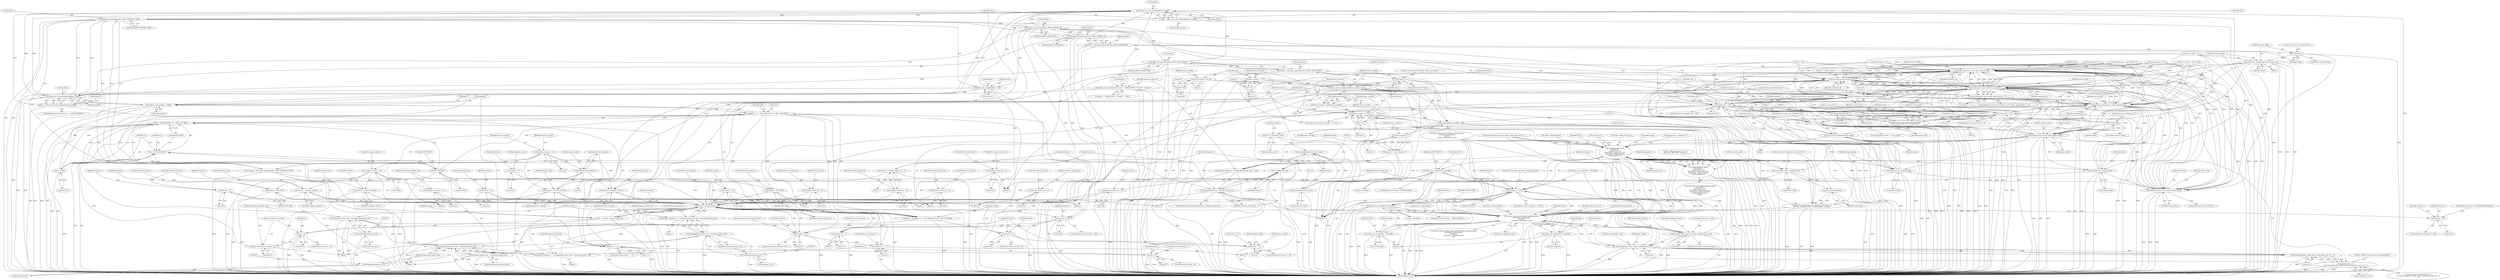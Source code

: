 digraph "0_busybox_6d3b4bb24da9a07c263f3c1acf8df85382ff562c@API" {
"1000916" [label="(Call,udhcp_recv_raw_packet(&packet, sockfd))"];
"1000983" [label="(Call,udhcp_get_option(&packet, DHCP_MESSAGE_TYPE))"];
"1000909" [label="(Call,udhcp_recv_kernel_packet(&packet, sockfd))"];
"1001177" [label="(Call,udhcp_run_script(&packet, state == REQUESTING ? \"bound\" : \"renew\"))"];
"1001060" [label="(Call,udhcp_get_option(&packet, DHCP_LEASE_TIME))"];
"1001254" [label="(Call,udhcp_get_option(&packet, DHCP_SERVER_ID))"];
"1001011" [label="(Call,udhcp_get_option(&packet, DHCP_SERVER_ID))"];
"1000916" [label="(Call,udhcp_recv_raw_packet(&packet, sockfd))"];
"1001277" [label="(Call,udhcp_run_script(&packet, \"nak\"))"];
"1000594" [label="(Call,udhcp_sp_fd_set(pfds, sockfd))"];
"1000620" [label="(Call,poll(pfds, 2, tv < INT_MAX/1000 ? tv * 1000 : INT_MAX))"];
"1000629" [label="(Call,tv * 1000)"];
"1000624" [label="(Call,tv < INT_MAX/1000)"];
"1000610" [label="(Call,log1(\"waiting %u seconds\", tv))"];
"1000606" [label="(Call,tv > 0)"];
"1000597" [label="(Call,tv = timeout - already_waited_sec)"];
"1000599" [label="(Call,timeout - already_waited_sec)"];
"1000579" [label="(Call,timeout = 0)"];
"1000843" [label="(Call,timeout = INT_MAX)"];
"1000626" [label="(Call,INT_MAX/1000)"];
"1000743" [label="(Call,timeout = tryagain_timeout)"];
"1000232" [label="(Call,tryagain_timeout = 20)"];
"1001145" [label="(Call,timeout = tryagain_timeout)"];
"1000822" [label="(Call,timeout >>= 1)"];
"1000814" [label="(Call,timeout > 0)"];
"1000789" [label="(Call,timeout >= 60)"];
"1001034" [label="(Call,timeout = 0)"];
"1001205" [label="(Call,timeout = already_waited_sec = 0)"];
"1001207" [label="(Call,already_waited_sec = 0)"];
"1001303" [label="(Call,timeout = 0)"];
"1000706" [label="(Call,timeout = discover_timeout)"];
"1000236" [label="(Call,discover_timeout = 3)"];
"1000926" [label="(Call,sleep(discover_timeout))"];
"1000760" [label="(Call,timeout = discover_timeout)"];
"1000876" [label="(Call,timeout = 0)"];
"1000884" [label="(Call,timeout = INT_MAX)"];
"1000801" [label="(Call,timeout >>= 1)"];
"1001200" [label="(Call,(unsigned)timeout)"];
"1001193" [label="(Call,timeout = lease_seconds / 2)"];
"1001195" [label="(Call,lease_seconds / 2)"];
"1001166" [label="(Call,(unsigned)lease_seconds)"];
"1001085" [label="(Call,lease_seconds < 2 * 61)"];
"1001080" [label="(Call,lease_seconds = ntohl(lease_seconds))"];
"1001082" [label="(Call,ntohl(lease_seconds))"];
"1001077" [label="(Call,move_from_unaligned32(lease_seconds, temp))"];
"1001090" [label="(Call,lease_seconds = 2 * 61)"];
"1001092" [label="(Call,2 * 61)"];
"1001070" [label="(Call,lease_seconds = 60 * 60)"];
"1001072" [label="(Call,60 * 60)"];
"1001065" [label="(Call,!temp)"];
"1001058" [label="(Call,temp = udhcp_get_option(&packet, DHCP_LEASE_TIME))"];
"1001087" [label="(Call,2 * 61)"];
"1000856" [label="(Call,already_waited_sec = 0)"];
"1000643" [label="(Call,already_waited_sec += (unsigned)monotonic_sec() - timestamp_before_wait)"];
"1000645" [label="(Call,(unsigned)monotonic_sec() - timestamp_before_wait)"];
"1000646" [label="(Call,(unsigned)monotonic_sec())"];
"1000613" [label="(Call,timestamp_before_wait = (unsigned)monotonic_sec())"];
"1000615" [label="(Call,(unsigned)monotonic_sec())"];
"1000582" [label="(Call,already_waited_sec = 0)"];
"1001151" [label="(Call,already_waited_sec = 0)"];
"1001199" [label="(Call,(unsigned)timeout < already_waited_sec)"];
"1001186" [label="(Call,already_waited_sec = (unsigned)monotonic_sec() - start)"];
"1001188" [label="(Call,(unsigned)monotonic_sec() - start)"];
"1001189" [label="(Call,(unsigned)monotonic_sec())"];
"1001174" [label="(Call,start = monotonic_sec())"];
"1001309" [label="(Call,already_waited_sec = 0)"];
"1000930" [label="(Call,already_waited_sec += (unsigned)monotonic_sec() - timestamp_before_wait)"];
"1000932" [label="(Call,(unsigned)monotonic_sec() - timestamp_before_wait)"];
"1000933" [label="(Call,(unsigned)monotonic_sec())"];
"1000591" [label="(Call,timestamp_before_wait = timestamp_before_wait)"];
"1000681" [label="(Call,already_waited_sec = 0)"];
"1001040" [label="(Call,already_waited_sec = 0)"];
"1000618" [label="(Call,retval = poll(pfds, 2, tv < INT_MAX/1000 ? tv * 1000 : INT_MAX))"];
"1000634" [label="(Call,retval < 0)"];
"1000654" [label="(Call,retval == 0)"];
"1000907" [label="(Call,len = udhcp_recv_kernel_packet(&packet, sockfd))"];
"1000921" [label="(Call,len == -1)"];
"1000938" [label="(Call,len < 0)"];
"1000914" [label="(Call,len = udhcp_recv_raw_packet(&packet, sockfd))"];
"1000981" [label="(Call,message = udhcp_get_option(&packet, DHCP_MESSAGE_TYPE))"];
"1000988" [label="(Call,message == NULL)"];
"1000659" [label="(Call,udhcp_read_interface(client_config.interface,\n\t\t\t\t\t&client_config.ifindex,\n\t\t\t\t\tNULL,\n\t\t\t\t\tclient_config.client_mac))"];
"1000675" [label="(Call,memcpy(clientid_mac_ptr, client_config.client_mac, 6))"];
"1000968" [label="(Call,memcmp(packet.chaddr, client_config.client_mac, 6))"];
"1000967" [label="(Call,memcmp(packet.chaddr, client_config.client_mac, 6) != 0)"];
"1000961" [label="(Call,packet.hlen != 6\n\t\t || memcmp(packet.chaddr, client_config.client_mac, 6) != 0)"];
"1001102" [label="(Call,arpping(packet.yiaddr,\n\t\t\t\t\t\t\tNULL,\n\t\t\t\t\t\t\t(uint32_t) 0,\n\t\t\t\t\t\t\tclient_config.client_mac,\n\t\t\t\t\t\t\tclient_config.interface,\n\t\t\t\t\t\t\tarpping_ms))"];
"1001026" [label="(Call,requested_ip = packet.yiaddr)"];
"1000703" [label="(Call,send_discover(xid, requested_ip))"];
"1000756" [label="(Call,send_select(xid, server_addr, requested_ip))"];
"1000795" [label="(Call,send_renew(xid, server_addr, requested_ip))"];
"1000794" [label="(Call,send_renew(xid, server_addr, requested_ip) >= 0)"];
"1000818" [label="(Call,send_renew(xid, 0 /*INADDR_ANY*/, requested_ip))"];
"1000881" [label="(Call,perform_release(server_addr, requested_ip))"];
"1001120" [label="(Call,send_decline(/*xid,*/ server_addr, packet.yiaddr))"];
"1001155" [label="(Call,temp_addr.s_addr = packet.yiaddr)"];
"1001164" [label="(Call,inet_ntoa(temp_addr))"];
"1001162" [label="(Call,bb_error_msg(\"lease of %s obtained, lease time %u\",\n\t\t\t\t\tinet_ntoa(temp_addr), (unsigned)lease_seconds))"];
"1001169" [label="(Call,requested_ip = packet.yiaddr)"];
"1001318" [label="(Call,perform_release(server_addr, requested_ip))"];
"1001246" [label="(Call,server_addr != 0)"];
"1001270" [label="(Call,svid != server_addr)"];
"1001266" [label="(Call,move_from_unaligned32(svid, temp))"];
"1000943" [label="(Call,packet.xid != xid)"];
"1000951" [label="(Call,(unsigned)packet.xid)"];
"1000949" [label="(Call,log1(\"xid %x (our is %x), ignoring packet\",\n\t\t\t\t(unsigned)packet.xid, (unsigned)xid))"];
"1000956" [label="(Call,(unsigned)xid)"];
"1001101" [label="(Call,!arpping(packet.yiaddr,\n\t\t\t\t\t\t\tNULL,\n\t\t\t\t\t\t\t(uint32_t) 0,\n\t\t\t\t\t\t\tclient_config.client_mac,\n\t\t\t\t\t\t\tclient_config.interface,\n\t\t\t\t\t\t\tarpping_ms))"];
"1001129" [label="(Call,udhcp_run_script(NULL, \"deconfig\"))"];
"1000713" [label="(Call,udhcp_run_script(NULL, \"leasefail\"))"];
"1000828" [label="(Call,udhcp_run_script(NULL, \"deconfig\"))"];
"1001285" [label="(Call,udhcp_run_script(NULL, \"deconfig\"))"];
"1001009" [label="(Call,temp = udhcp_get_option(&packet, DHCP_SERVER_ID))"];
"1001016" [label="(Call,!temp)"];
"1001023" [label="(Call,move_from_unaligned32(server_addr, temp))"];
"1001252" [label="(Call,temp = udhcp_get_option(&packet, DHCP_SERVER_ID))"];
"1001259" [label="(Call,!temp)"];
"1000623" [label="(Call,tv < INT_MAX/1000 ? tv * 1000 : INT_MAX)"];
"1000866" [label="(Call,timeout > 60)"];
"1000919" [label="(Identifier,sockfd)"];
"1000990" [label="(Identifier,NULL)"];
"1001006" [label="(Call,server_addr = 0)"];
"1000646" [label="(Call,(unsigned)monotonic_sec())"];
"1000610" [label="(Call,log1(\"waiting %u seconds\", tv))"];
"1001197" [label="(Literal,2)"];
"1001130" [label="(Identifier,NULL)"];
"1001120" [label="(Call,send_decline(/*xid,*/ server_addr, packet.yiaddr))"];
"1001040" [label="(Call,already_waited_sec = 0)"];
"1000858" [label="(Literal,0)"];
"1001208" [label="(Identifier,already_waited_sec)"];
"1000460" [label="(Call,udhcp_read_interface(client_config.interface,\n\t\t\t&client_config.ifindex,\n\t\t\tNULL,\n\t\t\tclient_config.client_mac))"];
"1001314" [label="(ControlStructure,if (opt & OPT_R))"];
"1000608" [label="(Literal,0)"];
"1001175" [label="(Identifier,start)"];
"1001078" [label="(Identifier,lease_seconds)"];
"1000867" [label="(Identifier,timeout)"];
"1000982" [label="(Identifier,message)"];
"1000233" [label="(Identifier,tryagain_timeout)"];
"1001063" [label="(Identifier,DHCP_LEASE_TIME)"];
"1000818" [label="(Call,send_renew(xid, 0 /*INADDR_ANY*/, requested_ip))"];
"1001012" [label="(Call,&packet)"];
"1000234" [label="(Literal,20)"];
"1000793" [label="(ControlStructure,if (send_renew(xid, server_addr, requested_ip) >= 0))"];
"1000887" [label="(ControlStructure,continue;)"];
"1001133" [label="(Identifier,LISTEN_RAW)"];
"1001024" [label="(Identifier,server_addr)"];
"1001268" [label="(Identifier,temp)"];
"1001259" [label="(Call,!temp)"];
"1001131" [label="(Literal,\"deconfig\")"];
"1001331" [label="(MethodReturn,int)"];
"1000923" [label="(Call,-1)"];
"1000649" [label="(Identifier,timestamp_before_wait)"];
"1000595" [label="(Identifier,pfds)"];
"1001081" [label="(Identifier,lease_seconds)"];
"1001179" [label="(Identifier,packet)"];
"1001151" [label="(Call,already_waited_sec = 0)"];
"1001248" [label="(Literal,0)"];
"1000596" [label="(Identifier,sockfd)"];
"1000816" [label="(Literal,0)"];
"1001186" [label="(Call,already_waited_sec = (unsigned)monotonic_sec() - start)"];
"1000707" [label="(Identifier,timeout)"];
"1000917" [label="(Call,&packet)"];
"1000872" [label="(ControlStructure,goto case_RENEW_REQUESTED;)"];
"1000925" [label="(Block,)"];
"1000644" [label="(Identifier,already_waited_sec)"];
"1000910" [label="(Call,&packet)"];
"1000703" [label="(Call,send_discover(xid, requested_ip))"];
"1000941" [label="(ControlStructure,continue;)"];
"1000789" [label="(Call,timeout >= 60)"];
"1000658" [label="(ControlStructure,if (udhcp_read_interface(client_config.interface,\n\t\t\t\t\t&client_config.ifindex,\n\t\t\t\t\tNULL,\n\t\t\t\t\tclient_config.client_mac)\n\t\t\t))"];
"1001028" [label="(Call,packet.yiaddr)"];
"1000901" [label="(Block,)"];
"1000870" [label="(Identifier,timeout)"];
"1001191" [label="(Call,monotonic_sec())"];
"1000586" [label="(Block,)"];
"1000938" [label="(Call,len < 0)"];
"1000710" [label="(Identifier,packet_num)"];
"1000629" [label="(Call,tv * 1000)"];
"1000600" [label="(Identifier,timeout)"];
"1001262" [label="(JumpTarget,non_matching_svid:)"];
"1001009" [label="(Call,temp = udhcp_get_option(&packet, DHCP_SERVER_ID))"];
"1001278" [label="(Call,&packet)"];
"1000656" [label="(Literal,0)"];
"1001026" [label="(Call,requested_ip = packet.yiaddr)"];
"1001122" [label="(Call,packet.yiaddr)"];
"1000655" [label="(Identifier,retval)"];
"1001247" [label="(Identifier,server_addr)"];
"1001285" [label="(Call,udhcp_run_script(NULL, \"deconfig\"))"];
"1000932" [label="(Call,(unsigned)monotonic_sec() - timestamp_before_wait)"];
"1000815" [label="(Identifier,timeout)"];
"1001086" [label="(Identifier,lease_seconds)"];
"1000686" [label="(Block,)"];
"1001042" [label="(Literal,0)"];
"1001198" [label="(ControlStructure,if ((unsigned)timeout < already_waited_sec))"];
"1000680" [label="(Literal,6)"];
"1000756" [label="(Call,send_select(xid, server_addr, requested_ip))"];
"1001084" [label="(ControlStructure,if (lease_seconds < 2 * 61))"];
"1000913" [label="(ControlStructure,else)"];
"1000960" [label="(ControlStructure,if (packet.hlen != 6\n\t\t || memcmp(packet.chaddr, client_config.client_mac, 6) != 0\n\t\t))"];
"1001059" [label="(Identifier,temp)"];
"1000969" [label="(Call,packet.chaddr)"];
"1000798" [label="(Identifier,requested_ip)"];
"1001034" [label="(Call,timeout = 0)"];
"1001312" [label="(ControlStructure,continue;)"];
"1001032" [label="(Identifier,state)"];
"1001269" [label="(ControlStructure,if (svid != server_addr))"];
"1000824" [label="(Literal,1)"];
"1000743" [label="(Call,timeout = tryagain_timeout)"];
"1000935" [label="(Call,monotonic_sec())"];
"1000237" [label="(Identifier,discover_timeout)"];
"1001088" [label="(Literal,2)"];
"1000951" [label="(Call,(unsigned)packet.xid)"];
"1000986" [label="(Identifier,DHCP_MESSAGE_TYPE)"];
"1000676" [label="(Identifier,clientid_mac_ptr)"];
"1000790" [label="(Identifier,timeout)"];
"1000979" [label="(Literal,\"chaddr does not match, ignoring packet\")"];
"1000625" [label="(Identifier,tv)"];
"1001273" [label="(ControlStructure,goto non_matching_svid;)"];
"1000640" [label="(Identifier,errno)"];
"1000668" [label="(Call,client_config.client_mac)"];
"1000606" [label="(Call,tv > 0)"];
"1001149" [label="(Identifier,packet_num)"];
"1000583" [label="(Identifier,already_waited_sec)"];
"1000594" [label="(Call,udhcp_sp_fd_set(pfds, sockfd))"];
"1000714" [label="(Identifier,NULL)"];
"1001196" [label="(Identifier,lease_seconds)"];
"1000877" [label="(Identifier,timeout)"];
"1001094" [label="(Literal,61)"];
"1000695" [label="(Block,)"];
"1001025" [label="(Identifier,temp)"];
"1001203" [label="(Identifier,already_waited_sec)"];
"1001069" [label="(Literal,\"no lease time with ACK, using 1 hour lease\")"];
"1001074" [label="(Literal,60)"];
"1001129" [label="(Call,udhcp_run_script(NULL, \"deconfig\"))"];
"1001177" [label="(Call,udhcp_run_script(&packet, state == REQUESTING ? \"bound\" : \"renew\"))"];
"1000635" [label="(Identifier,retval)"];
"1000592" [label="(Identifier,timestamp_before_wait)"];
"1000814" [label="(Call,timeout > 0)"];
"1001310" [label="(Identifier,already_waited_sec)"];
"1000976" [label="(Literal,0)"];
"1000571" [label="(Call,udhcp_run_script(NULL, \"deconfig\"))"];
"1000801" [label="(Call,timeout >>= 1)"];
"1000800" [label="(Block,)"];
"1001102" [label="(Call,arpping(packet.yiaddr,\n\t\t\t\t\t\t\tNULL,\n\t\t\t\t\t\t\t(uint32_t) 0,\n\t\t\t\t\t\t\tclient_config.client_mac,\n\t\t\t\t\t\t\tclient_config.interface,\n\t\t\t\t\t\t\tarpping_ms))"];
"1001204" [label="(Block,)"];
"1000685" [label="(Identifier,state)"];
"1001245" [label="(ControlStructure,if (server_addr != 0))"];
"1000983" [label="(Call,udhcp_get_option(&packet, DHCP_MESSAGE_TYPE))"];
"1000758" [label="(Identifier,server_addr)"];
"1000597" [label="(Call,tv = timeout - already_waited_sec)"];
"1000603" [label="(Identifier,retval)"];
"1000252" [label="(Call,xid = xid)"];
"1000653" [label="(ControlStructure,if (retval == 0))"];
"1000967" [label="(Call,memcmp(packet.chaddr, client_config.client_mac, 6) != 0)"];
"1001318" [label="(Call,perform_release(server_addr, requested_ip))"];
"1001060" [label="(Call,udhcp_get_option(&packet, DHCP_LEASE_TIME))"];
"1000626" [label="(Call,INT_MAX/1000)"];
"1000672" [label="(ControlStructure,goto ret0;)"];
"1001011" [label="(Call,udhcp_get_option(&packet, DHCP_SERVER_ID))"];
"1000631" [label="(Literal,1000)"];
"1000848" [label="(Call,udhcp_sp_read())"];
"1001087" [label="(Call,2 * 61)"];
"1001079" [label="(Identifier,temp)"];
"1001174" [label="(Call,start = monotonic_sec())"];
"1000682" [label="(Identifier,already_waited_sec)"];
"1001305" [label="(Literal,0)"];
"1000802" [label="(Identifier,timeout)"];
"1000914" [label="(Call,len = udhcp_recv_raw_packet(&packet, sockfd))"];
"1000849" [label="(Block,)"];
"1000845" [label="(Identifier,INT_MAX)"];
"1001147" [label="(Identifier,tryagain_timeout)"];
"1000804" [label="(ControlStructure,continue;)"];
"1000602" [label="(Call,retval = 0)"];
"1001193" [label="(Call,timeout = lease_seconds / 2)"];
"1001163" [label="(Literal,\"lease of %s obtained, lease time %u\")"];
"1001209" [label="(Literal,0)"];
"1001152" [label="(Identifier,already_waited_sec)"];
"1001117" [label="(Block,)"];
"1001194" [label="(Identifier,timeout)"];
"1000949" [label="(Call,log1(\"xid %x (our is %x), ignoring packet\",\n\t\t\t\t(unsigned)packet.xid, (unsigned)xid))"];
"1000915" [label="(Identifier,len)"];
"1001058" [label="(Call,temp = udhcp_get_option(&packet, DHCP_LEASE_TIME))"];
"1000939" [label="(Identifier,len)"];
"1000744" [label="(Identifier,timeout)"];
"1001270" [label="(Call,svid != server_addr)"];
"1001178" [label="(Call,&packet)"];
"1001249" [label="(Block,)"];
"1000931" [label="(Identifier,already_waited_sec)"];
"1001015" [label="(ControlStructure,if (!temp))"];
"1001199" [label="(Call,(unsigned)timeout < already_waited_sec)"];
"1001205" [label="(Call,timeout = already_waited_sec = 0)"];
"1001041" [label="(Identifier,already_waited_sec)"];
"1000993" [label="(Literal,\"no message type option, ignoring packet\")"];
"1000757" [label="(Identifier,xid)"];
"1000745" [label="(Identifier,tryagain_timeout)"];
"1000705" [label="(Identifier,requested_ip)"];
"1001027" [label="(Identifier,requested_ip)"];
"1000663" [label="(Call,&client_config.ifindex)"];
"1000886" [label="(Identifier,INT_MAX)"];
"1001053" [label="(Block,)"];
"1000972" [label="(Call,client_config.client_mac)"];
"1000881" [label="(Call,perform_release(server_addr, requested_ip))"];
"1000903" [label="(ControlStructure,if (listen_mode == LISTEN_KERNEL))"];
"1000627" [label="(Identifier,INT_MAX)"];
"1000660" [label="(Call,client_config.interface)"];
"1001169" [label="(Call,requested_ip = packet.yiaddr)"];
"1001093" [label="(Literal,2)"];
"1001023" [label="(Call,move_from_unaligned32(server_addr, temp))"];
"1001266" [label="(Call,move_from_unaligned32(svid, temp))"];
"1001286" [label="(Identifier,NULL)"];
"1000764" [label="(Identifier,packet_num)"];
"1000322" [label="(Call,requested_ip = inet_addr(str_r))"];
"1001043" [label="(ControlStructure,continue;)"];
"1000921" [label="(Call,len == -1)"];
"1001082" [label="(Call,ntohl(lease_seconds))"];
"1000645" [label="(Call,(unsigned)monotonic_sec() - timestamp_before_wait)"];
"1000654" [label="(Call,retval == 0)"];
"1000599" [label="(Call,timeout - already_waited_sec)"];
"1001322" [label="(Identifier,retval)"];
"1001188" [label="(Call,(unsigned)monotonic_sec() - start)"];
"1000615" [label="(Call,(unsigned)monotonic_sec())"];
"1001065" [label="(Call,!temp)"];
"1000796" [label="(Identifier,xid)"];
"1001192" [label="(Identifier,start)"];
"1000943" [label="(Call,packet.xid != xid)"];
"1001206" [label="(Identifier,timeout)"];
"1000866" [label="(Call,timeout > 60)"];
"1001202" [label="(Identifier,timeout)"];
"1000827" [label="(Literal,\"lease lost, entering init state\")"];
"1001319" [label="(Identifier,server_addr)"];
"1001267" [label="(Identifier,svid)"];
"1000661" [label="(Identifier,client_config)"];
"1001252" [label="(Call,temp = udhcp_get_option(&packet, DHCP_SERVER_ID))"];
"1000817" [label="(Block,)"];
"1001073" [label="(Literal,60)"];
"1001064" [label="(ControlStructure,if (!temp))"];
"1000747" [label="(Identifier,packet_num)"];
"1000591" [label="(Call,timestamp_before_wait = timestamp_before_wait)"];
"1001101" [label="(Call,!arpping(packet.yiaddr,\n\t\t\t\t\t\t\tNULL,\n\t\t\t\t\t\t\t(uint32_t) 0,\n\t\t\t\t\t\t\tclient_config.client_mac,\n\t\t\t\t\t\t\tclient_config.interface,\n\t\t\t\t\t\t\tarpping_ms))"];
"1000843" [label="(Call,timeout = INT_MAX)"];
"1000950" [label="(Literal,\"xid %x (our is %x), ignoring packet\")"];
"1001320" [label="(Identifier,requested_ip)"];
"1000241" [label="(Identifier,discover_retries)"];
"1001195" [label="(Call,lease_seconds / 2)"];
"1000634" [label="(Call,retval < 0)"];
"1001157" [label="(Identifier,temp_addr)"];
"1001289" [label="(Identifier,LISTEN_RAW)"];
"1000791" [label="(Literal,60)"];
"1001275" [label="(Literal,\"received %s\")"];
"1001091" [label="(Identifier,lease_seconds)"];
"1000683" [label="(Literal,0)"];
"1001311" [label="(Literal,0)"];
"1000593" [label="(Identifier,timestamp_before_wait)"];
"1000799" [label="(Literal,0)"];
"1001309" [label="(Call,already_waited_sec = 0)"];
"1001166" [label="(Call,(unsigned)lease_seconds)"];
"1001304" [label="(Identifier,timeout)"];
"1000248" [label="(Call,requested_ip = 0)"];
"1001113" [label="(Call,client_config.interface)"];
"1000964" [label="(Identifier,packet)"];
"1001076" [label="(Block,)"];
"1001155" [label="(Call,temp_addr.s_addr = packet.yiaddr)"];
"1000959" [label="(ControlStructure,continue;)"];
"1000619" [label="(Identifier,retval)"];
"1000642" [label="(Block,)"];
"1000624" [label="(Call,tv < INT_MAX/1000)"];
"1001281" [label="(ControlStructure,if (state != REQUESTING))"];
"1000648" [label="(Call,monotonic_sec())"];
"1001257" [label="(Identifier,DHCP_SERVER_ID)"];
"1000936" [label="(Identifier,timestamp_before_wait)"];
"1001100" [label="(ControlStructure,if (!arpping(packet.yiaddr,\n\t\t\t\t\t\t\tNULL,\n\t\t\t\t\t\t\t(uint32_t) 0,\n\t\t\t\t\t\t\tclient_config.client_mac,\n\t\t\t\t\t\t\tclient_config.interface,\n\t\t\t\t\t\t\tarpping_ms)\n\t\t\t\t\t))"];
"1000813" [label="(ControlStructure,if (timeout > 0))"];
"1000761" [label="(Identifier,timeout)"];
"1001004" [label="(Block,)"];
"1000856" [label="(Call,already_waited_sec = 0)"];
"1001067" [label="(Block,)"];
"1001280" [label="(Literal,\"nak\")"];
"1001254" [label="(Call,udhcp_get_option(&packet, DHCP_SERVER_ID))"];
"1001253" [label="(Identifier,temp)"];
"1000795" [label="(Call,send_renew(xid, server_addr, requested_ip))"];
"1000621" [label="(Identifier,pfds)"];
"1000611" [label="(Literal,\"waiting %u seconds\")"];
"1000975" [label="(Literal,6)"];
"1000706" [label="(Call,timeout = discover_timeout)"];
"1000613" [label="(Call,timestamp_before_wait = (unsigned)monotonic_sec())"];
"1000623" [label="(Call,tv < INT_MAX/1000 ? tv * 1000 : INT_MAX)"];
"1000713" [label="(Call,udhcp_run_script(NULL, \"leasefail\"))"];
"1001077" [label="(Call,move_from_unaligned32(lease_seconds, temp))"];
"1001176" [label="(Call,monotonic_sec())"];
"1000908" [label="(Identifier,len)"];
"1000657" [label="(Block,)"];
"1000601" [label="(Identifier,already_waited_sec)"];
"1000916" [label="(Call,udhcp_recv_raw_packet(&packet, sockfd))"];
"1000912" [label="(Identifier,sockfd)"];
"1001119" [label="(Literal,\"offered address is in use \"\n\t\t\t\t\t\t\t\"(got ARP reply), declining\")"];
"1000981" [label="(Call,message = udhcp_get_option(&packet, DHCP_MESSAGE_TYPE))"];
"1000582" [label="(Call,already_waited_sec = 0)"];
"1000515" [label="(Call,memcpy(clientid_mac_ptr, client_config.client_mac, 6))"];
"1001164" [label="(Call,inet_ntoa(temp_addr))"];
"1001061" [label="(Call,&packet)"];
"1000865" [label="(ControlStructure,if (timeout > 60))"];
"1000667" [label="(Identifier,NULL)"];
"1001106" [label="(Identifier,NULL)"];
"1000989" [label="(Identifier,message)"];
"1000674" [label="(Identifier,clientid_mac_ptr)"];
"1000968" [label="(Call,memcmp(packet.chaddr, client_config.client_mac, 6))"];
"1001156" [label="(Call,temp_addr.s_addr)"];
"1000884" [label="(Call,timeout = INT_MAX)"];
"1000820" [label="(Literal,0)"];
"1001145" [label="(Call,timeout = tryagain_timeout)"];
"1000879" [label="(ControlStructure,continue;)"];
"1001303" [label="(Call,timeout = 0)"];
"1001116" [label="(Identifier,arpping_ms)"];
"1001154" [label="(ControlStructure,continue;)"];
"1000632" [label="(Identifier,INT_MAX)"];
"1000878" [label="(Literal,0)"];
"1000927" [label="(Identifier,discover_timeout)"];
"1000580" [label="(Identifier,timeout)"];
"1001016" [label="(Call,!temp)"];
"1000620" [label="(Call,poll(pfds, 2, tv < INT_MAX/1000 ? tv * 1000 : INT_MAX))"];
"1000788" [label="(ControlStructure,if (timeout >= 60))"];
"1000598" [label="(Identifier,tv)"];
"1001107" [label="(Call,(uint32_t) 0)"];
"1001010" [label="(Identifier,temp)"];
"1001110" [label="(Call,client_config.client_mac)"];
"1000930" [label="(Call,already_waited_sec += (unsigned)monotonic_sec() - timestamp_before_wait)"];
"1001159" [label="(Call,packet.yiaddr)"];
"1000232" [label="(Call,tryagain_timeout = 20)"];
"1000681" [label="(Call,already_waited_sec = 0)"];
"1000618" [label="(Call,retval = poll(pfds, 2, tv < INT_MAX/1000 ? tv * 1000 : INT_MAX))"];
"1000944" [label="(Call,packet.xid)"];
"1001287" [label="(Literal,\"deconfig\")"];
"1001072" [label="(Call,60 * 60)"];
"1000636" [label="(Literal,0)"];
"1000609" [label="(Block,)"];
"1000920" [label="(ControlStructure,if (len == -1))"];
"1000909" [label="(Call,udhcp_recv_kernel_packet(&packet, sockfd))"];
"1001211" [label="(Identifier,state)"];
"1000211" [label="(Block,)"];
"1001171" [label="(Call,packet.yiaddr)"];
"1001307" [label="(Identifier,packet_num)"];
"1001085" [label="(Call,lease_seconds < 2 * 61)"];
"1000948" [label="(Block,)"];
"1000822" [label="(Call,timeout >>= 1)"];
"1000762" [label="(Identifier,discover_timeout)"];
"1000956" [label="(Call,(unsigned)xid)"];
"1000958" [label="(Identifier,xid)"];
"1001035" [label="(Identifier,timeout)"];
"1000821" [label="(Identifier,requested_ip)"];
"1000675" [label="(Call,memcpy(clientid_mac_ptr, client_config.client_mac, 6))"];
"1000581" [label="(Literal,0)"];
"1000236" [label="(Call,discover_timeout = 3)"];
"1001014" [label="(Identifier,DHCP_SERVER_ID)"];
"1000755" [label="(Block,)"];
"1000922" [label="(Identifier,len)"];
"1000942" [label="(ControlStructure,if (packet.xid != xid))"];
"1000819" [label="(Identifier,xid)"];
"1000929" [label="(Identifier,listen_mode)"];
"1000617" [label="(Call,monotonic_sec())"];
"1001142" [label="(Call,requested_ip = 0)"];
"1001246" [label="(Call,server_addr != 0)"];
"1001170" [label="(Identifier,requested_ip)"];
"1000700" [label="(Call,xid = random_xid())"];
"1001103" [label="(Call,packet.yiaddr)"];
"1000947" [label="(Identifier,xid)"];
"1000962" [label="(Call,packet.hlen != 6)"];
"1001036" [label="(Literal,0)"];
"1001020" [label="(Literal,\"no server ID, using 0.0.0.0\")"];
"1000940" [label="(Literal,0)"];
"1000760" [label="(Call,timeout = discover_timeout)"];
"1001125" [label="(ControlStructure,if (state != REQUESTING))"];
"1000883" [label="(Identifier,requested_ip)"];
"1000340" [label="(Call,arpping_ms = xatou(str_a))"];
"1001244" [label="(Block,)"];
"1001300" [label="(Call,requested_ip = 0)"];
"1001022" [label="(Block,)"];
"1001168" [label="(Identifier,lease_seconds)"];
"1001090" [label="(Call,lease_seconds = 2 * 61)"];
"1000650" [label="(ControlStructure,continue;)"];
"1000876" [label="(Call,timeout = 0)"];
"1001092" [label="(Call,2 * 61)"];
"1001277" [label="(Call,udhcp_run_script(&packet, \"nak\"))"];
"1001066" [label="(Identifier,temp)"];
"1000244" [label="(Call,server_addr = server_addr)"];
"1000933" [label="(Call,(unsigned)monotonic_sec())"];
"1000614" [label="(Identifier,timestamp_before_wait)"];
"1001089" [label="(Literal,61)"];
"1000830" [label="(Literal,\"deconfig\")"];
"1000607" [label="(Identifier,tv)"];
"1000797" [label="(Identifier,server_addr)"];
"1000926" [label="(Call,sleep(discover_timeout))"];
"1001187" [label="(Identifier,already_waited_sec)"];
"1000794" [label="(Call,send_renew(xid, server_addr, requested_ip) >= 0)"];
"1000677" [label="(Call,client_config.client_mac)"];
"1000987" [label="(ControlStructure,if (message == NULL))"];
"1000859" [label="(Call,perform_renew())"];
"1001080" [label="(Call,lease_seconds = ntohl(lease_seconds))"];
"1000961" [label="(Call,packet.hlen != 6\n\t\t || memcmp(packet.chaddr, client_config.client_mac, 6) != 0)"];
"1001165" [label="(Identifier,temp_addr)"];
"1000475" [label="(Call,clientid_mac_ptr = NULL)"];
"1000622" [label="(Literal,2)"];
"1001189" [label="(Call,(unsigned)monotonic_sec())"];
"1000945" [label="(Identifier,packet)"];
"1001146" [label="(Identifier,timeout)"];
"1001083" [label="(Identifier,lease_seconds)"];
"1000984" [label="(Call,&packet)"];
"1000829" [label="(Identifier,NULL)"];
"1000996" [label="(Identifier,state)"];
"1000885" [label="(Identifier,timeout)"];
"1000988" [label="(Call,message == NULL)"];
"1000937" [label="(ControlStructure,if (len < 0))"];
"1001207" [label="(Call,already_waited_sec = 0)"];
"1001260" [label="(Identifier,temp)"];
"1000704" [label="(Identifier,xid)"];
"1000715" [label="(Literal,\"leasefail\")"];
"1001153" [label="(Literal,0)"];
"1001283" [label="(Identifier,state)"];
"1001127" [label="(Identifier,state)"];
"1000825" [label="(ControlStructure,continue;)"];
"1000708" [label="(Identifier,discover_timeout)"];
"1001271" [label="(Identifier,svid)"];
"1000579" [label="(Call,timeout = 0)"];
"1001038" [label="(Identifier,packet_num)"];
"1000759" [label="(Identifier,requested_ip)"];
"1000612" [label="(Identifier,tv)"];
"1001180" [label="(Call,state == REQUESTING ? \"bound\" : \"renew\")"];
"1000846" [label="(ControlStructure,continue;)"];
"1001017" [label="(Identifier,temp)"];
"1000633" [label="(ControlStructure,if (retval < 0))"];
"1000857" [label="(Identifier,already_waited_sec)"];
"1000828" [label="(Call,udhcp_run_script(NULL, \"deconfig\"))"];
"1001255" [label="(Call,&packet)"];
"1000718" [label="(Identifier,opt)"];
"1000643" [label="(Call,already_waited_sec += (unsigned)monotonic_sec() - timestamp_before_wait)"];
"1000803" [label="(Literal,1)"];
"1000584" [label="(Literal,0)"];
"1000628" [label="(Literal,1000)"];
"1001071" [label="(Identifier,lease_seconds)"];
"1000868" [label="(Literal,60)"];
"1001272" [label="(Identifier,server_addr)"];
"1000953" [label="(Call,packet.xid)"];
"1001200" [label="(Call,(unsigned)timeout)"];
"1000907" [label="(Call,len = udhcp_recv_kernel_packet(&packet, sockfd))"];
"1001162" [label="(Call,bb_error_msg(\"lease of %s obtained, lease time %u\",\n\t\t\t\t\tinet_ntoa(temp_addr), (unsigned)lease_seconds))"];
"1000630" [label="(Identifier,tv)"];
"1000659" [label="(Call,udhcp_read_interface(client_config.interface,\n\t\t\t\t\t&client_config.ifindex,\n\t\t\t\t\tNULL,\n\t\t\t\t\tclient_config.client_mac))"];
"1001097" [label="(Identifier,opt)"];
"1000882" [label="(Identifier,server_addr)"];
"1000806" [label="(Literal,\"entering rebinding state\")"];
"1000238" [label="(Literal,3)"];
"1000823" [label="(Identifier,timeout)"];
"1001258" [label="(ControlStructure,if (!temp))"];
"1000832" [label="(Identifier,state)"];
"1000673" [label="(ControlStructure,if (clientid_mac_ptr))"];
"1001121" [label="(Identifier,server_addr)"];
"1000844" [label="(Identifier,timeout)"];
"1001070" [label="(Call,lease_seconds = 60 * 60)"];
"1000605" [label="(ControlStructure,if (tv > 0))"];
"1000916" -> "1000914"  [label="AST: "];
"1000916" -> "1000919"  [label="CFG: "];
"1000917" -> "1000916"  [label="AST: "];
"1000919" -> "1000916"  [label="AST: "];
"1000914" -> "1000916"  [label="CFG: "];
"1000916" -> "1001331"  [label="DDG: "];
"1000916" -> "1001331"  [label="DDG: "];
"1000916" -> "1000594"  [label="DDG: "];
"1000916" -> "1000909"  [label="DDG: "];
"1000916" -> "1000914"  [label="DDG: "];
"1000916" -> "1000914"  [label="DDG: "];
"1000983" -> "1000916"  [label="DDG: "];
"1001177" -> "1000916"  [label="DDG: "];
"1001060" -> "1000916"  [label="DDG: "];
"1001254" -> "1000916"  [label="DDG: "];
"1000909" -> "1000916"  [label="DDG: "];
"1001011" -> "1000916"  [label="DDG: "];
"1001277" -> "1000916"  [label="DDG: "];
"1000594" -> "1000916"  [label="DDG: "];
"1000916" -> "1000983"  [label="DDG: "];
"1000983" -> "1000981"  [label="AST: "];
"1000983" -> "1000986"  [label="CFG: "];
"1000984" -> "1000983"  [label="AST: "];
"1000986" -> "1000983"  [label="AST: "];
"1000981" -> "1000983"  [label="CFG: "];
"1000983" -> "1001331"  [label="DDG: "];
"1000983" -> "1001331"  [label="DDG: "];
"1000983" -> "1000909"  [label="DDG: "];
"1000983" -> "1000981"  [label="DDG: "];
"1000983" -> "1000981"  [label="DDG: "];
"1000909" -> "1000983"  [label="DDG: "];
"1000983" -> "1001011"  [label="DDG: "];
"1000983" -> "1001060"  [label="DDG: "];
"1000983" -> "1001254"  [label="DDG: "];
"1000983" -> "1001277"  [label="DDG: "];
"1000909" -> "1000907"  [label="AST: "];
"1000909" -> "1000912"  [label="CFG: "];
"1000910" -> "1000909"  [label="AST: "];
"1000912" -> "1000909"  [label="AST: "];
"1000907" -> "1000909"  [label="CFG: "];
"1000909" -> "1001331"  [label="DDG: "];
"1000909" -> "1001331"  [label="DDG: "];
"1000909" -> "1000594"  [label="DDG: "];
"1000909" -> "1000907"  [label="DDG: "];
"1000909" -> "1000907"  [label="DDG: "];
"1001177" -> "1000909"  [label="DDG: "];
"1001060" -> "1000909"  [label="DDG: "];
"1001254" -> "1000909"  [label="DDG: "];
"1001011" -> "1000909"  [label="DDG: "];
"1001277" -> "1000909"  [label="DDG: "];
"1000594" -> "1000909"  [label="DDG: "];
"1001177" -> "1001053"  [label="AST: "];
"1001177" -> "1001180"  [label="CFG: "];
"1001178" -> "1001177"  [label="AST: "];
"1001180" -> "1001177"  [label="AST: "];
"1001187" -> "1001177"  [label="CFG: "];
"1001177" -> "1001331"  [label="DDG: "];
"1001177" -> "1001331"  [label="DDG: "];
"1001177" -> "1001331"  [label="DDG: "];
"1001060" -> "1001177"  [label="DDG: "];
"1001060" -> "1001058"  [label="AST: "];
"1001060" -> "1001063"  [label="CFG: "];
"1001061" -> "1001060"  [label="AST: "];
"1001063" -> "1001060"  [label="AST: "];
"1001058" -> "1001060"  [label="CFG: "];
"1001060" -> "1001331"  [label="DDG: "];
"1001060" -> "1001331"  [label="DDG: "];
"1001060" -> "1001058"  [label="DDG: "];
"1001060" -> "1001058"  [label="DDG: "];
"1001254" -> "1001252"  [label="AST: "];
"1001254" -> "1001257"  [label="CFG: "];
"1001255" -> "1001254"  [label="AST: "];
"1001257" -> "1001254"  [label="AST: "];
"1001252" -> "1001254"  [label="CFG: "];
"1001254" -> "1001331"  [label="DDG: "];
"1001254" -> "1001331"  [label="DDG: "];
"1001254" -> "1001011"  [label="DDG: "];
"1001254" -> "1001252"  [label="DDG: "];
"1001254" -> "1001252"  [label="DDG: "];
"1001011" -> "1001254"  [label="DDG: "];
"1001254" -> "1001277"  [label="DDG: "];
"1001011" -> "1001009"  [label="AST: "];
"1001011" -> "1001014"  [label="CFG: "];
"1001012" -> "1001011"  [label="AST: "];
"1001014" -> "1001011"  [label="AST: "];
"1001009" -> "1001011"  [label="CFG: "];
"1001011" -> "1001331"  [label="DDG: "];
"1001011" -> "1001331"  [label="DDG: "];
"1001011" -> "1001009"  [label="DDG: "];
"1001011" -> "1001009"  [label="DDG: "];
"1001277" -> "1001244"  [label="AST: "];
"1001277" -> "1001280"  [label="CFG: "];
"1001278" -> "1001277"  [label="AST: "];
"1001280" -> "1001277"  [label="AST: "];
"1001283" -> "1001277"  [label="CFG: "];
"1001277" -> "1001331"  [label="DDG: "];
"1001277" -> "1001331"  [label="DDG: "];
"1000594" -> "1000586"  [label="AST: "];
"1000594" -> "1000596"  [label="CFG: "];
"1000595" -> "1000594"  [label="AST: "];
"1000596" -> "1000594"  [label="AST: "];
"1000598" -> "1000594"  [label="CFG: "];
"1000594" -> "1001331"  [label="DDG: "];
"1000594" -> "1001331"  [label="DDG: "];
"1000594" -> "1001331"  [label="DDG: "];
"1000620" -> "1000594"  [label="DDG: "];
"1000594" -> "1000620"  [label="DDG: "];
"1000620" -> "1000618"  [label="AST: "];
"1000620" -> "1000623"  [label="CFG: "];
"1000621" -> "1000620"  [label="AST: "];
"1000622" -> "1000620"  [label="AST: "];
"1000623" -> "1000620"  [label="AST: "];
"1000618" -> "1000620"  [label="CFG: "];
"1000620" -> "1001331"  [label="DDG: "];
"1000620" -> "1001331"  [label="DDG: "];
"1000620" -> "1000618"  [label="DDG: "];
"1000620" -> "1000618"  [label="DDG: "];
"1000620" -> "1000618"  [label="DDG: "];
"1000629" -> "1000620"  [label="DDG: "];
"1000629" -> "1000620"  [label="DDG: "];
"1000626" -> "1000620"  [label="DDG: "];
"1000629" -> "1000623"  [label="AST: "];
"1000629" -> "1000631"  [label="CFG: "];
"1000630" -> "1000629"  [label="AST: "];
"1000631" -> "1000629"  [label="AST: "];
"1000623" -> "1000629"  [label="CFG: "];
"1000629" -> "1001331"  [label="DDG: "];
"1000629" -> "1000623"  [label="DDG: "];
"1000629" -> "1000623"  [label="DDG: "];
"1000624" -> "1000629"  [label="DDG: "];
"1000624" -> "1000623"  [label="AST: "];
"1000624" -> "1000626"  [label="CFG: "];
"1000625" -> "1000624"  [label="AST: "];
"1000626" -> "1000624"  [label="AST: "];
"1000630" -> "1000624"  [label="CFG: "];
"1000632" -> "1000624"  [label="CFG: "];
"1000624" -> "1001331"  [label="DDG: "];
"1000624" -> "1001331"  [label="DDG: "];
"1000610" -> "1000624"  [label="DDG: "];
"1000626" -> "1000624"  [label="DDG: "];
"1000626" -> "1000624"  [label="DDG: "];
"1000610" -> "1000609"  [label="AST: "];
"1000610" -> "1000612"  [label="CFG: "];
"1000611" -> "1000610"  [label="AST: "];
"1000612" -> "1000610"  [label="AST: "];
"1000614" -> "1000610"  [label="CFG: "];
"1000610" -> "1001331"  [label="DDG: "];
"1000606" -> "1000610"  [label="DDG: "];
"1000606" -> "1000605"  [label="AST: "];
"1000606" -> "1000608"  [label="CFG: "];
"1000607" -> "1000606"  [label="AST: "];
"1000608" -> "1000606"  [label="AST: "];
"1000611" -> "1000606"  [label="CFG: "];
"1000655" -> "1000606"  [label="CFG: "];
"1000606" -> "1001331"  [label="DDG: "];
"1000606" -> "1001331"  [label="DDG: "];
"1000597" -> "1000606"  [label="DDG: "];
"1000597" -> "1000586"  [label="AST: "];
"1000597" -> "1000599"  [label="CFG: "];
"1000598" -> "1000597"  [label="AST: "];
"1000599" -> "1000597"  [label="AST: "];
"1000603" -> "1000597"  [label="CFG: "];
"1000597" -> "1001331"  [label="DDG: "];
"1000599" -> "1000597"  [label="DDG: "];
"1000599" -> "1000597"  [label="DDG: "];
"1000599" -> "1000601"  [label="CFG: "];
"1000600" -> "1000599"  [label="AST: "];
"1000601" -> "1000599"  [label="AST: "];
"1000599" -> "1001331"  [label="DDG: "];
"1000599" -> "1001331"  [label="DDG: "];
"1000579" -> "1000599"  [label="DDG: "];
"1000843" -> "1000599"  [label="DDG: "];
"1000743" -> "1000599"  [label="DDG: "];
"1001145" -> "1000599"  [label="DDG: "];
"1000822" -> "1000599"  [label="DDG: "];
"1001034" -> "1000599"  [label="DDG: "];
"1001205" -> "1000599"  [label="DDG: "];
"1000814" -> "1000599"  [label="DDG: "];
"1001303" -> "1000599"  [label="DDG: "];
"1000706" -> "1000599"  [label="DDG: "];
"1000760" -> "1000599"  [label="DDG: "];
"1000876" -> "1000599"  [label="DDG: "];
"1000884" -> "1000599"  [label="DDG: "];
"1000801" -> "1000599"  [label="DDG: "];
"1001200" -> "1000599"  [label="DDG: "];
"1000856" -> "1000599"  [label="DDG: "];
"1000643" -> "1000599"  [label="DDG: "];
"1000582" -> "1000599"  [label="DDG: "];
"1001207" -> "1000599"  [label="DDG: "];
"1001151" -> "1000599"  [label="DDG: "];
"1001199" -> "1000599"  [label="DDG: "];
"1001309" -> "1000599"  [label="DDG: "];
"1000930" -> "1000599"  [label="DDG: "];
"1000681" -> "1000599"  [label="DDG: "];
"1001040" -> "1000599"  [label="DDG: "];
"1000599" -> "1000643"  [label="DDG: "];
"1000599" -> "1000789"  [label="DDG: "];
"1000599" -> "1000814"  [label="DDG: "];
"1000599" -> "1000866"  [label="DDG: "];
"1000599" -> "1000930"  [label="DDG: "];
"1000579" -> "1000211"  [label="AST: "];
"1000579" -> "1000581"  [label="CFG: "];
"1000580" -> "1000579"  [label="AST: "];
"1000581" -> "1000579"  [label="AST: "];
"1000583" -> "1000579"  [label="CFG: "];
"1000843" -> "1000657"  [label="AST: "];
"1000843" -> "1000845"  [label="CFG: "];
"1000844" -> "1000843"  [label="AST: "];
"1000845" -> "1000843"  [label="AST: "];
"1000846" -> "1000843"  [label="CFG: "];
"1000843" -> "1001331"  [label="DDG: "];
"1000626" -> "1000843"  [label="DDG: "];
"1000626" -> "1000628"  [label="CFG: "];
"1000627" -> "1000626"  [label="AST: "];
"1000628" -> "1000626"  [label="AST: "];
"1000626" -> "1000623"  [label="DDG: "];
"1000626" -> "1000884"  [label="DDG: "];
"1000743" -> "1000686"  [label="AST: "];
"1000743" -> "1000745"  [label="CFG: "];
"1000744" -> "1000743"  [label="AST: "];
"1000745" -> "1000743"  [label="AST: "];
"1000747" -> "1000743"  [label="CFG: "];
"1000743" -> "1001331"  [label="DDG: "];
"1000232" -> "1000743"  [label="DDG: "];
"1000232" -> "1000211"  [label="AST: "];
"1000232" -> "1000234"  [label="CFG: "];
"1000233" -> "1000232"  [label="AST: "];
"1000234" -> "1000232"  [label="AST: "];
"1000237" -> "1000232"  [label="CFG: "];
"1000232" -> "1001331"  [label="DDG: "];
"1000232" -> "1001145"  [label="DDG: "];
"1001145" -> "1001117"  [label="AST: "];
"1001145" -> "1001147"  [label="CFG: "];
"1001146" -> "1001145"  [label="AST: "];
"1001147" -> "1001145"  [label="AST: "];
"1001149" -> "1001145"  [label="CFG: "];
"1001145" -> "1001331"  [label="DDG: "];
"1000822" -> "1000817"  [label="AST: "];
"1000822" -> "1000824"  [label="CFG: "];
"1000823" -> "1000822"  [label="AST: "];
"1000824" -> "1000822"  [label="AST: "];
"1000825" -> "1000822"  [label="CFG: "];
"1000822" -> "1001331"  [label="DDG: "];
"1000814" -> "1000822"  [label="DDG: "];
"1000814" -> "1000813"  [label="AST: "];
"1000814" -> "1000816"  [label="CFG: "];
"1000815" -> "1000814"  [label="AST: "];
"1000816" -> "1000814"  [label="AST: "];
"1000819" -> "1000814"  [label="CFG: "];
"1000827" -> "1000814"  [label="CFG: "];
"1000814" -> "1001331"  [label="DDG: "];
"1000789" -> "1000814"  [label="DDG: "];
"1000789" -> "1000788"  [label="AST: "];
"1000789" -> "1000791"  [label="CFG: "];
"1000790" -> "1000789"  [label="AST: "];
"1000791" -> "1000789"  [label="AST: "];
"1000796" -> "1000789"  [label="CFG: "];
"1000806" -> "1000789"  [label="CFG: "];
"1000789" -> "1001331"  [label="DDG: "];
"1000789" -> "1000801"  [label="DDG: "];
"1001034" -> "1001004"  [label="AST: "];
"1001034" -> "1001036"  [label="CFG: "];
"1001035" -> "1001034"  [label="AST: "];
"1001036" -> "1001034"  [label="AST: "];
"1001038" -> "1001034"  [label="CFG: "];
"1001205" -> "1001204"  [label="AST: "];
"1001205" -> "1001207"  [label="CFG: "];
"1001206" -> "1001205"  [label="AST: "];
"1001207" -> "1001205"  [label="AST: "];
"1001211" -> "1001205"  [label="CFG: "];
"1001205" -> "1001331"  [label="DDG: "];
"1001207" -> "1001205"  [label="DDG: "];
"1001207" -> "1001209"  [label="CFG: "];
"1001208" -> "1001207"  [label="AST: "];
"1001209" -> "1001207"  [label="AST: "];
"1001207" -> "1001331"  [label="DDG: "];
"1001303" -> "1001244"  [label="AST: "];
"1001303" -> "1001305"  [label="CFG: "];
"1001304" -> "1001303"  [label="AST: "];
"1001305" -> "1001303"  [label="AST: "];
"1001307" -> "1001303"  [label="CFG: "];
"1000706" -> "1000695"  [label="AST: "];
"1000706" -> "1000708"  [label="CFG: "];
"1000707" -> "1000706"  [label="AST: "];
"1000708" -> "1000706"  [label="AST: "];
"1000710" -> "1000706"  [label="CFG: "];
"1000706" -> "1001331"  [label="DDG: "];
"1000236" -> "1000706"  [label="DDG: "];
"1000926" -> "1000706"  [label="DDG: "];
"1000236" -> "1000211"  [label="AST: "];
"1000236" -> "1000238"  [label="CFG: "];
"1000237" -> "1000236"  [label="AST: "];
"1000238" -> "1000236"  [label="AST: "];
"1000241" -> "1000236"  [label="CFG: "];
"1000236" -> "1001331"  [label="DDG: "];
"1000236" -> "1000760"  [label="DDG: "];
"1000236" -> "1000926"  [label="DDG: "];
"1000926" -> "1000925"  [label="AST: "];
"1000926" -> "1000927"  [label="CFG: "];
"1000927" -> "1000926"  [label="AST: "];
"1000929" -> "1000926"  [label="CFG: "];
"1000926" -> "1001331"  [label="DDG: "];
"1000926" -> "1001331"  [label="DDG: "];
"1000926" -> "1000760"  [label="DDG: "];
"1000760" -> "1000755"  [label="AST: "];
"1000760" -> "1000762"  [label="CFG: "];
"1000761" -> "1000760"  [label="AST: "];
"1000762" -> "1000760"  [label="AST: "];
"1000764" -> "1000760"  [label="CFG: "];
"1000760" -> "1001331"  [label="DDG: "];
"1000876" -> "1000849"  [label="AST: "];
"1000876" -> "1000878"  [label="CFG: "];
"1000877" -> "1000876"  [label="AST: "];
"1000878" -> "1000876"  [label="AST: "];
"1000879" -> "1000876"  [label="CFG: "];
"1000884" -> "1000849"  [label="AST: "];
"1000884" -> "1000886"  [label="CFG: "];
"1000885" -> "1000884"  [label="AST: "];
"1000886" -> "1000884"  [label="AST: "];
"1000887" -> "1000884"  [label="CFG: "];
"1000884" -> "1001331"  [label="DDG: "];
"1000801" -> "1000800"  [label="AST: "];
"1000801" -> "1000803"  [label="CFG: "];
"1000802" -> "1000801"  [label="AST: "];
"1000803" -> "1000801"  [label="AST: "];
"1000804" -> "1000801"  [label="CFG: "];
"1000801" -> "1001331"  [label="DDG: "];
"1001200" -> "1001199"  [label="AST: "];
"1001200" -> "1001202"  [label="CFG: "];
"1001201" -> "1001200"  [label="AST: "];
"1001202" -> "1001200"  [label="AST: "];
"1001203" -> "1001200"  [label="CFG: "];
"1001200" -> "1001331"  [label="DDG: "];
"1001200" -> "1001199"  [label="DDG: "];
"1001193" -> "1001200"  [label="DDG: "];
"1001193" -> "1001053"  [label="AST: "];
"1001193" -> "1001195"  [label="CFG: "];
"1001194" -> "1001193"  [label="AST: "];
"1001195" -> "1001193"  [label="AST: "];
"1001201" -> "1001193"  [label="CFG: "];
"1001193" -> "1001331"  [label="DDG: "];
"1001195" -> "1001193"  [label="DDG: "];
"1001195" -> "1001193"  [label="DDG: "];
"1001195" -> "1001197"  [label="CFG: "];
"1001196" -> "1001195"  [label="AST: "];
"1001197" -> "1001195"  [label="AST: "];
"1001195" -> "1001331"  [label="DDG: "];
"1001195" -> "1001077"  [label="DDG: "];
"1001166" -> "1001195"  [label="DDG: "];
"1001166" -> "1001162"  [label="AST: "];
"1001166" -> "1001168"  [label="CFG: "];
"1001167" -> "1001166"  [label="AST: "];
"1001168" -> "1001166"  [label="AST: "];
"1001162" -> "1001166"  [label="CFG: "];
"1001166" -> "1001162"  [label="DDG: "];
"1001085" -> "1001166"  [label="DDG: "];
"1001090" -> "1001166"  [label="DDG: "];
"1001070" -> "1001166"  [label="DDG: "];
"1001085" -> "1001084"  [label="AST: "];
"1001085" -> "1001087"  [label="CFG: "];
"1001086" -> "1001085"  [label="AST: "];
"1001087" -> "1001085"  [label="AST: "];
"1001091" -> "1001085"  [label="CFG: "];
"1001097" -> "1001085"  [label="CFG: "];
"1001085" -> "1001331"  [label="DDG: "];
"1001085" -> "1001331"  [label="DDG: "];
"1001085" -> "1001331"  [label="DDG: "];
"1001085" -> "1001077"  [label="DDG: "];
"1001080" -> "1001085"  [label="DDG: "];
"1001087" -> "1001085"  [label="DDG: "];
"1001087" -> "1001085"  [label="DDG: "];
"1001080" -> "1001076"  [label="AST: "];
"1001080" -> "1001082"  [label="CFG: "];
"1001081" -> "1001080"  [label="AST: "];
"1001082" -> "1001080"  [label="AST: "];
"1001086" -> "1001080"  [label="CFG: "];
"1001080" -> "1001331"  [label="DDG: "];
"1001082" -> "1001080"  [label="DDG: "];
"1001082" -> "1001083"  [label="CFG: "];
"1001083" -> "1001082"  [label="AST: "];
"1001077" -> "1001082"  [label="DDG: "];
"1001077" -> "1001076"  [label="AST: "];
"1001077" -> "1001079"  [label="CFG: "];
"1001078" -> "1001077"  [label="AST: "];
"1001079" -> "1001077"  [label="AST: "];
"1001081" -> "1001077"  [label="CFG: "];
"1001077" -> "1001331"  [label="DDG: "];
"1001077" -> "1001331"  [label="DDG: "];
"1001090" -> "1001077"  [label="DDG: "];
"1001070" -> "1001077"  [label="DDG: "];
"1001065" -> "1001077"  [label="DDG: "];
"1001090" -> "1001084"  [label="AST: "];
"1001090" -> "1001092"  [label="CFG: "];
"1001091" -> "1001090"  [label="AST: "];
"1001092" -> "1001090"  [label="AST: "];
"1001097" -> "1001090"  [label="CFG: "];
"1001090" -> "1001331"  [label="DDG: "];
"1001090" -> "1001331"  [label="DDG: "];
"1001092" -> "1001090"  [label="DDG: "];
"1001092" -> "1001090"  [label="DDG: "];
"1001092" -> "1001094"  [label="CFG: "];
"1001093" -> "1001092"  [label="AST: "];
"1001094" -> "1001092"  [label="AST: "];
"1001070" -> "1001067"  [label="AST: "];
"1001070" -> "1001072"  [label="CFG: "];
"1001071" -> "1001070"  [label="AST: "];
"1001072" -> "1001070"  [label="AST: "];
"1001097" -> "1001070"  [label="CFG: "];
"1001070" -> "1001331"  [label="DDG: "];
"1001070" -> "1001331"  [label="DDG: "];
"1001072" -> "1001070"  [label="DDG: "];
"1001072" -> "1001074"  [label="CFG: "];
"1001073" -> "1001072"  [label="AST: "];
"1001074" -> "1001072"  [label="AST: "];
"1001065" -> "1001064"  [label="AST: "];
"1001065" -> "1001066"  [label="CFG: "];
"1001066" -> "1001065"  [label="AST: "];
"1001069" -> "1001065"  [label="CFG: "];
"1001078" -> "1001065"  [label="CFG: "];
"1001065" -> "1001331"  [label="DDG: "];
"1001065" -> "1001331"  [label="DDG: "];
"1001058" -> "1001065"  [label="DDG: "];
"1001058" -> "1001053"  [label="AST: "];
"1001059" -> "1001058"  [label="AST: "];
"1001066" -> "1001058"  [label="CFG: "];
"1001058" -> "1001331"  [label="DDG: "];
"1001087" -> "1001089"  [label="CFG: "];
"1001088" -> "1001087"  [label="AST: "];
"1001089" -> "1001087"  [label="AST: "];
"1000856" -> "1000849"  [label="AST: "];
"1000856" -> "1000858"  [label="CFG: "];
"1000857" -> "1000856"  [label="AST: "];
"1000858" -> "1000856"  [label="AST: "];
"1000859" -> "1000856"  [label="CFG: "];
"1000643" -> "1000642"  [label="AST: "];
"1000643" -> "1000645"  [label="CFG: "];
"1000644" -> "1000643"  [label="AST: "];
"1000645" -> "1000643"  [label="AST: "];
"1000650" -> "1000643"  [label="CFG: "];
"1000643" -> "1001331"  [label="DDG: "];
"1000645" -> "1000643"  [label="DDG: "];
"1000645" -> "1000643"  [label="DDG: "];
"1000645" -> "1000649"  [label="CFG: "];
"1000646" -> "1000645"  [label="AST: "];
"1000649" -> "1000645"  [label="AST: "];
"1000645" -> "1001331"  [label="DDG: "];
"1000645" -> "1000591"  [label="DDG: "];
"1000646" -> "1000645"  [label="DDG: "];
"1000613" -> "1000645"  [label="DDG: "];
"1000645" -> "1000932"  [label="DDG: "];
"1000646" -> "1000648"  [label="CFG: "];
"1000647" -> "1000646"  [label="AST: "];
"1000648" -> "1000646"  [label="AST: "];
"1000649" -> "1000646"  [label="CFG: "];
"1000646" -> "1001331"  [label="DDG: "];
"1000613" -> "1000609"  [label="AST: "];
"1000613" -> "1000615"  [label="CFG: "];
"1000614" -> "1000613"  [label="AST: "];
"1000615" -> "1000613"  [label="AST: "];
"1000619" -> "1000613"  [label="CFG: "];
"1000613" -> "1001331"  [label="DDG: "];
"1000613" -> "1001331"  [label="DDG: "];
"1000613" -> "1000591"  [label="DDG: "];
"1000615" -> "1000613"  [label="DDG: "];
"1000613" -> "1000932"  [label="DDG: "];
"1000615" -> "1000617"  [label="CFG: "];
"1000616" -> "1000615"  [label="AST: "];
"1000617" -> "1000615"  [label="AST: "];
"1000615" -> "1001331"  [label="DDG: "];
"1000582" -> "1000211"  [label="AST: "];
"1000582" -> "1000584"  [label="CFG: "];
"1000583" -> "1000582"  [label="AST: "];
"1000584" -> "1000582"  [label="AST: "];
"1000592" -> "1000582"  [label="CFG: "];
"1001151" -> "1001117"  [label="AST: "];
"1001151" -> "1001153"  [label="CFG: "];
"1001152" -> "1001151"  [label="AST: "];
"1001153" -> "1001151"  [label="AST: "];
"1001154" -> "1001151"  [label="CFG: "];
"1001199" -> "1001198"  [label="AST: "];
"1001199" -> "1001203"  [label="CFG: "];
"1001203" -> "1001199"  [label="AST: "];
"1001206" -> "1001199"  [label="CFG: "];
"1001211" -> "1001199"  [label="CFG: "];
"1001199" -> "1001331"  [label="DDG: "];
"1001199" -> "1001331"  [label="DDG: "];
"1001199" -> "1001331"  [label="DDG: "];
"1001186" -> "1001199"  [label="DDG: "];
"1001186" -> "1001053"  [label="AST: "];
"1001186" -> "1001188"  [label="CFG: "];
"1001187" -> "1001186"  [label="AST: "];
"1001188" -> "1001186"  [label="AST: "];
"1001194" -> "1001186"  [label="CFG: "];
"1001186" -> "1001331"  [label="DDG: "];
"1001188" -> "1001186"  [label="DDG: "];
"1001188" -> "1001186"  [label="DDG: "];
"1001188" -> "1001192"  [label="CFG: "];
"1001189" -> "1001188"  [label="AST: "];
"1001192" -> "1001188"  [label="AST: "];
"1001188" -> "1001331"  [label="DDG: "];
"1001188" -> "1001331"  [label="DDG: "];
"1001189" -> "1001188"  [label="DDG: "];
"1001174" -> "1001188"  [label="DDG: "];
"1001189" -> "1001191"  [label="CFG: "];
"1001190" -> "1001189"  [label="AST: "];
"1001191" -> "1001189"  [label="AST: "];
"1001192" -> "1001189"  [label="CFG: "];
"1001189" -> "1001331"  [label="DDG: "];
"1001174" -> "1001053"  [label="AST: "];
"1001174" -> "1001176"  [label="CFG: "];
"1001175" -> "1001174"  [label="AST: "];
"1001176" -> "1001174"  [label="AST: "];
"1001179" -> "1001174"  [label="CFG: "];
"1001309" -> "1001244"  [label="AST: "];
"1001309" -> "1001311"  [label="CFG: "];
"1001310" -> "1001309"  [label="AST: "];
"1001311" -> "1001309"  [label="AST: "];
"1001312" -> "1001309"  [label="CFG: "];
"1000930" -> "1000901"  [label="AST: "];
"1000930" -> "1000932"  [label="CFG: "];
"1000931" -> "1000930"  [label="AST: "];
"1000932" -> "1000930"  [label="AST: "];
"1000939" -> "1000930"  [label="CFG: "];
"1000930" -> "1001331"  [label="DDG: "];
"1000932" -> "1000930"  [label="DDG: "];
"1000932" -> "1000930"  [label="DDG: "];
"1000932" -> "1000936"  [label="CFG: "];
"1000933" -> "1000932"  [label="AST: "];
"1000936" -> "1000932"  [label="AST: "];
"1000932" -> "1001331"  [label="DDG: "];
"1000932" -> "1001331"  [label="DDG: "];
"1000932" -> "1000591"  [label="DDG: "];
"1000933" -> "1000932"  [label="DDG: "];
"1000591" -> "1000932"  [label="DDG: "];
"1000933" -> "1000935"  [label="CFG: "];
"1000934" -> "1000933"  [label="AST: "];
"1000935" -> "1000933"  [label="AST: "];
"1000936" -> "1000933"  [label="CFG: "];
"1000933" -> "1001331"  [label="DDG: "];
"1000591" -> "1000586"  [label="AST: "];
"1000591" -> "1000593"  [label="CFG: "];
"1000592" -> "1000591"  [label="AST: "];
"1000593" -> "1000591"  [label="AST: "];
"1000595" -> "1000591"  [label="CFG: "];
"1000591" -> "1001331"  [label="DDG: "];
"1000681" -> "1000657"  [label="AST: "];
"1000681" -> "1000683"  [label="CFG: "];
"1000682" -> "1000681"  [label="AST: "];
"1000683" -> "1000681"  [label="AST: "];
"1000685" -> "1000681"  [label="CFG: "];
"1000681" -> "1001331"  [label="DDG: "];
"1001040" -> "1001004"  [label="AST: "];
"1001040" -> "1001042"  [label="CFG: "];
"1001041" -> "1001040"  [label="AST: "];
"1001042" -> "1001040"  [label="AST: "];
"1001043" -> "1001040"  [label="CFG: "];
"1000618" -> "1000609"  [label="AST: "];
"1000619" -> "1000618"  [label="AST: "];
"1000635" -> "1000618"  [label="CFG: "];
"1000618" -> "1001331"  [label="DDG: "];
"1000618" -> "1000634"  [label="DDG: "];
"1000634" -> "1000633"  [label="AST: "];
"1000634" -> "1000636"  [label="CFG: "];
"1000635" -> "1000634"  [label="AST: "];
"1000636" -> "1000634"  [label="AST: "];
"1000640" -> "1000634"  [label="CFG: "];
"1000655" -> "1000634"  [label="CFG: "];
"1000634" -> "1001331"  [label="DDG: "];
"1000634" -> "1000654"  [label="DDG: "];
"1000654" -> "1000653"  [label="AST: "];
"1000654" -> "1000656"  [label="CFG: "];
"1000655" -> "1000654"  [label="AST: "];
"1000656" -> "1000654"  [label="AST: "];
"1000661" -> "1000654"  [label="CFG: "];
"1000848" -> "1000654"  [label="CFG: "];
"1000654" -> "1001331"  [label="DDG: "];
"1000602" -> "1000654"  [label="DDG: "];
"1000907" -> "1000903"  [label="AST: "];
"1000908" -> "1000907"  [label="AST: "];
"1000922" -> "1000907"  [label="CFG: "];
"1000907" -> "1001331"  [label="DDG: "];
"1000907" -> "1000921"  [label="DDG: "];
"1000921" -> "1000920"  [label="AST: "];
"1000921" -> "1000923"  [label="CFG: "];
"1000922" -> "1000921"  [label="AST: "];
"1000923" -> "1000921"  [label="AST: "];
"1000927" -> "1000921"  [label="CFG: "];
"1000931" -> "1000921"  [label="CFG: "];
"1000921" -> "1001331"  [label="DDG: "];
"1000921" -> "1001331"  [label="DDG: "];
"1000914" -> "1000921"  [label="DDG: "];
"1000923" -> "1000921"  [label="DDG: "];
"1000921" -> "1000938"  [label="DDG: "];
"1000938" -> "1000937"  [label="AST: "];
"1000938" -> "1000940"  [label="CFG: "];
"1000939" -> "1000938"  [label="AST: "];
"1000940" -> "1000938"  [label="AST: "];
"1000941" -> "1000938"  [label="CFG: "];
"1000945" -> "1000938"  [label="CFG: "];
"1000938" -> "1001331"  [label="DDG: "];
"1000938" -> "1001331"  [label="DDG: "];
"1000914" -> "1000913"  [label="AST: "];
"1000915" -> "1000914"  [label="AST: "];
"1000922" -> "1000914"  [label="CFG: "];
"1000914" -> "1001331"  [label="DDG: "];
"1000981" -> "1000586"  [label="AST: "];
"1000982" -> "1000981"  [label="AST: "];
"1000989" -> "1000981"  [label="CFG: "];
"1000981" -> "1001331"  [label="DDG: "];
"1000981" -> "1000988"  [label="DDG: "];
"1000988" -> "1000987"  [label="AST: "];
"1000988" -> "1000990"  [label="CFG: "];
"1000989" -> "1000988"  [label="AST: "];
"1000990" -> "1000988"  [label="AST: "];
"1000993" -> "1000988"  [label="CFG: "];
"1000996" -> "1000988"  [label="CFG: "];
"1000988" -> "1001331"  [label="DDG: "];
"1000988" -> "1001331"  [label="DDG: "];
"1000988" -> "1001331"  [label="DDG: "];
"1000988" -> "1000659"  [label="DDG: "];
"1000713" -> "1000988"  [label="DDG: "];
"1001129" -> "1000988"  [label="DDG: "];
"1000828" -> "1000988"  [label="DDG: "];
"1000659" -> "1000988"  [label="DDG: "];
"1001285" -> "1000988"  [label="DDG: "];
"1001102" -> "1000988"  [label="DDG: "];
"1000571" -> "1000988"  [label="DDG: "];
"1000988" -> "1001102"  [label="DDG: "];
"1000988" -> "1001285"  [label="DDG: "];
"1000659" -> "1000658"  [label="AST: "];
"1000659" -> "1000668"  [label="CFG: "];
"1000660" -> "1000659"  [label="AST: "];
"1000663" -> "1000659"  [label="AST: "];
"1000667" -> "1000659"  [label="AST: "];
"1000668" -> "1000659"  [label="AST: "];
"1000672" -> "1000659"  [label="CFG: "];
"1000674" -> "1000659"  [label="CFG: "];
"1000659" -> "1001331"  [label="DDG: "];
"1000659" -> "1001331"  [label="DDG: "];
"1000659" -> "1001331"  [label="DDG: "];
"1000659" -> "1001331"  [label="DDG: "];
"1000659" -> "1001331"  [label="DDG: "];
"1000460" -> "1000659"  [label="DDG: "];
"1000460" -> "1000659"  [label="DDG: "];
"1000460" -> "1000659"  [label="DDG: "];
"1001102" -> "1000659"  [label="DDG: "];
"1001102" -> "1000659"  [label="DDG: "];
"1001102" -> "1000659"  [label="DDG: "];
"1000713" -> "1000659"  [label="DDG: "];
"1001129" -> "1000659"  [label="DDG: "];
"1000828" -> "1000659"  [label="DDG: "];
"1001285" -> "1000659"  [label="DDG: "];
"1000571" -> "1000659"  [label="DDG: "];
"1000968" -> "1000659"  [label="DDG: "];
"1000675" -> "1000659"  [label="DDG: "];
"1000515" -> "1000659"  [label="DDG: "];
"1000659" -> "1000675"  [label="DDG: "];
"1000659" -> "1000713"  [label="DDG: "];
"1000659" -> "1000828"  [label="DDG: "];
"1000659" -> "1000968"  [label="DDG: "];
"1000659" -> "1001102"  [label="DDG: "];
"1000659" -> "1001102"  [label="DDG: "];
"1000675" -> "1000673"  [label="AST: "];
"1000675" -> "1000680"  [label="CFG: "];
"1000676" -> "1000675"  [label="AST: "];
"1000677" -> "1000675"  [label="AST: "];
"1000680" -> "1000675"  [label="AST: "];
"1000682" -> "1000675"  [label="CFG: "];
"1000675" -> "1001331"  [label="DDG: "];
"1000675" -> "1001331"  [label="DDG: "];
"1000675" -> "1001331"  [label="DDG: "];
"1000475" -> "1000675"  [label="DDG: "];
"1000515" -> "1000675"  [label="DDG: "];
"1000675" -> "1000968"  [label="DDG: "];
"1000675" -> "1001102"  [label="DDG: "];
"1000968" -> "1000967"  [label="AST: "];
"1000968" -> "1000975"  [label="CFG: "];
"1000969" -> "1000968"  [label="AST: "];
"1000972" -> "1000968"  [label="AST: "];
"1000975" -> "1000968"  [label="AST: "];
"1000976" -> "1000968"  [label="CFG: "];
"1000968" -> "1001331"  [label="DDG: "];
"1000968" -> "1001331"  [label="DDG: "];
"1000968" -> "1000967"  [label="DDG: "];
"1000968" -> "1000967"  [label="DDG: "];
"1000968" -> "1000967"  [label="DDG: "];
"1001102" -> "1000968"  [label="DDG: "];
"1000460" -> "1000968"  [label="DDG: "];
"1000515" -> "1000968"  [label="DDG: "];
"1000968" -> "1001102"  [label="DDG: "];
"1000967" -> "1000961"  [label="AST: "];
"1000967" -> "1000976"  [label="CFG: "];
"1000976" -> "1000967"  [label="AST: "];
"1000961" -> "1000967"  [label="CFG: "];
"1000967" -> "1001331"  [label="DDG: "];
"1000967" -> "1000961"  [label="DDG: "];
"1000967" -> "1000961"  [label="DDG: "];
"1000961" -> "1000960"  [label="AST: "];
"1000961" -> "1000962"  [label="CFG: "];
"1000962" -> "1000961"  [label="AST: "];
"1000979" -> "1000961"  [label="CFG: "];
"1000982" -> "1000961"  [label="CFG: "];
"1000961" -> "1001331"  [label="DDG: "];
"1000961" -> "1001331"  [label="DDG: "];
"1000961" -> "1001331"  [label="DDG: "];
"1000962" -> "1000961"  [label="DDG: "];
"1000962" -> "1000961"  [label="DDG: "];
"1001102" -> "1001101"  [label="AST: "];
"1001102" -> "1001116"  [label="CFG: "];
"1001103" -> "1001102"  [label="AST: "];
"1001106" -> "1001102"  [label="AST: "];
"1001107" -> "1001102"  [label="AST: "];
"1001110" -> "1001102"  [label="AST: "];
"1001113" -> "1001102"  [label="AST: "];
"1001116" -> "1001102"  [label="AST: "];
"1001101" -> "1001102"  [label="CFG: "];
"1001102" -> "1001331"  [label="DDG: "];
"1001102" -> "1001331"  [label="DDG: "];
"1001102" -> "1001331"  [label="DDG: "];
"1001102" -> "1001331"  [label="DDG: "];
"1001102" -> "1001331"  [label="DDG: "];
"1001102" -> "1001026"  [label="DDG: "];
"1001102" -> "1001101"  [label="DDG: "];
"1001102" -> "1001101"  [label="DDG: "];
"1001102" -> "1001101"  [label="DDG: "];
"1001102" -> "1001101"  [label="DDG: "];
"1001102" -> "1001101"  [label="DDG: "];
"1001102" -> "1001101"  [label="DDG: "];
"1001120" -> "1001102"  [label="DDG: "];
"1001107" -> "1001102"  [label="DDG: "];
"1000460" -> "1001102"  [label="DDG: "];
"1000460" -> "1001102"  [label="DDG: "];
"1000515" -> "1001102"  [label="DDG: "];
"1000340" -> "1001102"  [label="DDG: "];
"1001102" -> "1001120"  [label="DDG: "];
"1001102" -> "1001129"  [label="DDG: "];
"1001102" -> "1001155"  [label="DDG: "];
"1001102" -> "1001169"  [label="DDG: "];
"1001026" -> "1001004"  [label="AST: "];
"1001026" -> "1001028"  [label="CFG: "];
"1001027" -> "1001026"  [label="AST: "];
"1001028" -> "1001026"  [label="AST: "];
"1001032" -> "1001026"  [label="CFG: "];
"1001026" -> "1001331"  [label="DDG: "];
"1001026" -> "1001331"  [label="DDG: "];
"1001026" -> "1000703"  [label="DDG: "];
"1001026" -> "1000756"  [label="DDG: "];
"1001026" -> "1000795"  [label="DDG: "];
"1001026" -> "1000818"  [label="DDG: "];
"1001026" -> "1000881"  [label="DDG: "];
"1001120" -> "1001026"  [label="DDG: "];
"1001026" -> "1001318"  [label="DDG: "];
"1000703" -> "1000695"  [label="AST: "];
"1000703" -> "1000705"  [label="CFG: "];
"1000704" -> "1000703"  [label="AST: "];
"1000705" -> "1000703"  [label="AST: "];
"1000707" -> "1000703"  [label="CFG: "];
"1000703" -> "1001331"  [label="DDG: "];
"1000703" -> "1001331"  [label="DDG: "];
"1000703" -> "1001331"  [label="DDG: "];
"1000756" -> "1000703"  [label="DDG: "];
"1000756" -> "1000703"  [label="DDG: "];
"1000700" -> "1000703"  [label="DDG: "];
"1000956" -> "1000703"  [label="DDG: "];
"1000943" -> "1000703"  [label="DDG: "];
"1000818" -> "1000703"  [label="DDG: "];
"1000818" -> "1000703"  [label="DDG: "];
"1000252" -> "1000703"  [label="DDG: "];
"1000795" -> "1000703"  [label="DDG: "];
"1000795" -> "1000703"  [label="DDG: "];
"1001169" -> "1000703"  [label="DDG: "];
"1000881" -> "1000703"  [label="DDG: "];
"1001300" -> "1000703"  [label="DDG: "];
"1000322" -> "1000703"  [label="DDG: "];
"1001142" -> "1000703"  [label="DDG: "];
"1000248" -> "1000703"  [label="DDG: "];
"1000703" -> "1000756"  [label="DDG: "];
"1000703" -> "1000756"  [label="DDG: "];
"1000703" -> "1000795"  [label="DDG: "];
"1000703" -> "1000795"  [label="DDG: "];
"1000703" -> "1000818"  [label="DDG: "];
"1000703" -> "1000818"  [label="DDG: "];
"1000703" -> "1000881"  [label="DDG: "];
"1000703" -> "1000943"  [label="DDG: "];
"1000703" -> "1001318"  [label="DDG: "];
"1000756" -> "1000755"  [label="AST: "];
"1000756" -> "1000759"  [label="CFG: "];
"1000757" -> "1000756"  [label="AST: "];
"1000758" -> "1000756"  [label="AST: "];
"1000759" -> "1000756"  [label="AST: "];
"1000761" -> "1000756"  [label="CFG: "];
"1000756" -> "1001331"  [label="DDG: "];
"1000756" -> "1001331"  [label="DDG: "];
"1000756" -> "1001331"  [label="DDG: "];
"1000756" -> "1001331"  [label="DDG: "];
"1000956" -> "1000756"  [label="DDG: "];
"1000943" -> "1000756"  [label="DDG: "];
"1000818" -> "1000756"  [label="DDG: "];
"1000818" -> "1000756"  [label="DDG: "];
"1000252" -> "1000756"  [label="DDG: "];
"1000795" -> "1000756"  [label="DDG: "];
"1000795" -> "1000756"  [label="DDG: "];
"1000795" -> "1000756"  [label="DDG: "];
"1001120" -> "1000756"  [label="DDG: "];
"1001246" -> "1000756"  [label="DDG: "];
"1001023" -> "1000756"  [label="DDG: "];
"1000881" -> "1000756"  [label="DDG: "];
"1000881" -> "1000756"  [label="DDG: "];
"1000244" -> "1000756"  [label="DDG: "];
"1001270" -> "1000756"  [label="DDG: "];
"1001006" -> "1000756"  [label="DDG: "];
"1001169" -> "1000756"  [label="DDG: "];
"1001300" -> "1000756"  [label="DDG: "];
"1000322" -> "1000756"  [label="DDG: "];
"1001142" -> "1000756"  [label="DDG: "];
"1000248" -> "1000756"  [label="DDG: "];
"1000756" -> "1000795"  [label="DDG: "];
"1000756" -> "1000795"  [label="DDG: "];
"1000756" -> "1000795"  [label="DDG: "];
"1000756" -> "1000818"  [label="DDG: "];
"1000756" -> "1000818"  [label="DDG: "];
"1000756" -> "1000881"  [label="DDG: "];
"1000756" -> "1000881"  [label="DDG: "];
"1000756" -> "1000943"  [label="DDG: "];
"1000756" -> "1001120"  [label="DDG: "];
"1000756" -> "1001246"  [label="DDG: "];
"1000756" -> "1001318"  [label="DDG: "];
"1000756" -> "1001318"  [label="DDG: "];
"1000795" -> "1000794"  [label="AST: "];
"1000795" -> "1000798"  [label="CFG: "];
"1000796" -> "1000795"  [label="AST: "];
"1000797" -> "1000795"  [label="AST: "];
"1000798" -> "1000795"  [label="AST: "];
"1000799" -> "1000795"  [label="CFG: "];
"1000795" -> "1001331"  [label="DDG: "];
"1000795" -> "1001331"  [label="DDG: "];
"1000795" -> "1001331"  [label="DDG: "];
"1000795" -> "1000794"  [label="DDG: "];
"1000795" -> "1000794"  [label="DDG: "];
"1000795" -> "1000794"  [label="DDG: "];
"1000956" -> "1000795"  [label="DDG: "];
"1000943" -> "1000795"  [label="DDG: "];
"1000818" -> "1000795"  [label="DDG: "];
"1000818" -> "1000795"  [label="DDG: "];
"1000252" -> "1000795"  [label="DDG: "];
"1001120" -> "1000795"  [label="DDG: "];
"1001246" -> "1000795"  [label="DDG: "];
"1001023" -> "1000795"  [label="DDG: "];
"1000881" -> "1000795"  [label="DDG: "];
"1000881" -> "1000795"  [label="DDG: "];
"1000244" -> "1000795"  [label="DDG: "];
"1001270" -> "1000795"  [label="DDG: "];
"1001006" -> "1000795"  [label="DDG: "];
"1001169" -> "1000795"  [label="DDG: "];
"1001300" -> "1000795"  [label="DDG: "];
"1000322" -> "1000795"  [label="DDG: "];
"1001142" -> "1000795"  [label="DDG: "];
"1000248" -> "1000795"  [label="DDG: "];
"1000795" -> "1000818"  [label="DDG: "];
"1000795" -> "1000818"  [label="DDG: "];
"1000795" -> "1000881"  [label="DDG: "];
"1000795" -> "1000881"  [label="DDG: "];
"1000795" -> "1000943"  [label="DDG: "];
"1000795" -> "1001120"  [label="DDG: "];
"1000795" -> "1001246"  [label="DDG: "];
"1000795" -> "1001318"  [label="DDG: "];
"1000795" -> "1001318"  [label="DDG: "];
"1000794" -> "1000793"  [label="AST: "];
"1000794" -> "1000799"  [label="CFG: "];
"1000799" -> "1000794"  [label="AST: "];
"1000802" -> "1000794"  [label="CFG: "];
"1000806" -> "1000794"  [label="CFG: "];
"1000794" -> "1001331"  [label="DDG: "];
"1000794" -> "1001331"  [label="DDG: "];
"1000818" -> "1000817"  [label="AST: "];
"1000818" -> "1000821"  [label="CFG: "];
"1000819" -> "1000818"  [label="AST: "];
"1000820" -> "1000818"  [label="AST: "];
"1000821" -> "1000818"  [label="AST: "];
"1000823" -> "1000818"  [label="CFG: "];
"1000818" -> "1001331"  [label="DDG: "];
"1000818" -> "1001331"  [label="DDG: "];
"1000818" -> "1001331"  [label="DDG: "];
"1000956" -> "1000818"  [label="DDG: "];
"1000943" -> "1000818"  [label="DDG: "];
"1000252" -> "1000818"  [label="DDG: "];
"1001169" -> "1000818"  [label="DDG: "];
"1000881" -> "1000818"  [label="DDG: "];
"1001300" -> "1000818"  [label="DDG: "];
"1000322" -> "1000818"  [label="DDG: "];
"1001142" -> "1000818"  [label="DDG: "];
"1000248" -> "1000818"  [label="DDG: "];
"1000818" -> "1000881"  [label="DDG: "];
"1000818" -> "1000943"  [label="DDG: "];
"1000818" -> "1001318"  [label="DDG: "];
"1000881" -> "1000849"  [label="AST: "];
"1000881" -> "1000883"  [label="CFG: "];
"1000882" -> "1000881"  [label="AST: "];
"1000883" -> "1000881"  [label="AST: "];
"1000885" -> "1000881"  [label="CFG: "];
"1000881" -> "1001331"  [label="DDG: "];
"1000881" -> "1001331"  [label="DDG: "];
"1000881" -> "1001331"  [label="DDG: "];
"1001120" -> "1000881"  [label="DDG: "];
"1001246" -> "1000881"  [label="DDG: "];
"1001023" -> "1000881"  [label="DDG: "];
"1000244" -> "1000881"  [label="DDG: "];
"1001270" -> "1000881"  [label="DDG: "];
"1001006" -> "1000881"  [label="DDG: "];
"1001169" -> "1000881"  [label="DDG: "];
"1001300" -> "1000881"  [label="DDG: "];
"1000322" -> "1000881"  [label="DDG: "];
"1001142" -> "1000881"  [label="DDG: "];
"1000248" -> "1000881"  [label="DDG: "];
"1000881" -> "1001120"  [label="DDG: "];
"1000881" -> "1001246"  [label="DDG: "];
"1000881" -> "1001318"  [label="DDG: "];
"1000881" -> "1001318"  [label="DDG: "];
"1001120" -> "1001117"  [label="AST: "];
"1001120" -> "1001122"  [label="CFG: "];
"1001121" -> "1001120"  [label="AST: "];
"1001122" -> "1001120"  [label="AST: "];
"1001127" -> "1001120"  [label="CFG: "];
"1001120" -> "1001331"  [label="DDG: "];
"1001120" -> "1001331"  [label="DDG: "];
"1001120" -> "1001331"  [label="DDG: "];
"1001246" -> "1001120"  [label="DDG: "];
"1001023" -> "1001120"  [label="DDG: "];
"1000244" -> "1001120"  [label="DDG: "];
"1001270" -> "1001120"  [label="DDG: "];
"1001006" -> "1001120"  [label="DDG: "];
"1001120" -> "1001155"  [label="DDG: "];
"1001120" -> "1001169"  [label="DDG: "];
"1001120" -> "1001246"  [label="DDG: "];
"1001120" -> "1001318"  [label="DDG: "];
"1001155" -> "1001053"  [label="AST: "];
"1001155" -> "1001159"  [label="CFG: "];
"1001156" -> "1001155"  [label="AST: "];
"1001159" -> "1001155"  [label="AST: "];
"1001163" -> "1001155"  [label="CFG: "];
"1001155" -> "1001331"  [label="DDG: "];
"1001155" -> "1001164"  [label="DDG: "];
"1001164" -> "1001162"  [label="AST: "];
"1001164" -> "1001165"  [label="CFG: "];
"1001165" -> "1001164"  [label="AST: "];
"1001167" -> "1001164"  [label="CFG: "];
"1001164" -> "1001331"  [label="DDG: "];
"1001164" -> "1001162"  [label="DDG: "];
"1001162" -> "1001053"  [label="AST: "];
"1001163" -> "1001162"  [label="AST: "];
"1001170" -> "1001162"  [label="CFG: "];
"1001162" -> "1001331"  [label="DDG: "];
"1001162" -> "1001331"  [label="DDG: "];
"1001162" -> "1001331"  [label="DDG: "];
"1001169" -> "1001053"  [label="AST: "];
"1001169" -> "1001171"  [label="CFG: "];
"1001170" -> "1001169"  [label="AST: "];
"1001171" -> "1001169"  [label="AST: "];
"1001175" -> "1001169"  [label="CFG: "];
"1001169" -> "1001331"  [label="DDG: "];
"1001169" -> "1001331"  [label="DDG: "];
"1001169" -> "1001318"  [label="DDG: "];
"1001318" -> "1001314"  [label="AST: "];
"1001318" -> "1001320"  [label="CFG: "];
"1001319" -> "1001318"  [label="AST: "];
"1001320" -> "1001318"  [label="AST: "];
"1001322" -> "1001318"  [label="CFG: "];
"1001318" -> "1001331"  [label="DDG: "];
"1001318" -> "1001331"  [label="DDG: "];
"1001318" -> "1001331"  [label="DDG: "];
"1001246" -> "1001318"  [label="DDG: "];
"1001023" -> "1001318"  [label="DDG: "];
"1000244" -> "1001318"  [label="DDG: "];
"1001270" -> "1001318"  [label="DDG: "];
"1001006" -> "1001318"  [label="DDG: "];
"1001300" -> "1001318"  [label="DDG: "];
"1000322" -> "1001318"  [label="DDG: "];
"1001142" -> "1001318"  [label="DDG: "];
"1000248" -> "1001318"  [label="DDG: "];
"1001246" -> "1001245"  [label="AST: "];
"1001246" -> "1001248"  [label="CFG: "];
"1001247" -> "1001246"  [label="AST: "];
"1001248" -> "1001246"  [label="AST: "];
"1001253" -> "1001246"  [label="CFG: "];
"1001275" -> "1001246"  [label="CFG: "];
"1001246" -> "1001331"  [label="DDG: "];
"1001246" -> "1001331"  [label="DDG: "];
"1001023" -> "1001246"  [label="DDG: "];
"1000244" -> "1001246"  [label="DDG: "];
"1001270" -> "1001246"  [label="DDG: "];
"1001006" -> "1001246"  [label="DDG: "];
"1001246" -> "1001270"  [label="DDG: "];
"1001270" -> "1001269"  [label="AST: "];
"1001270" -> "1001272"  [label="CFG: "];
"1001271" -> "1001270"  [label="AST: "];
"1001272" -> "1001270"  [label="AST: "];
"1001273" -> "1001270"  [label="CFG: "];
"1001275" -> "1001270"  [label="CFG: "];
"1001270" -> "1001331"  [label="DDG: "];
"1001270" -> "1001331"  [label="DDG: "];
"1001270" -> "1001331"  [label="DDG: "];
"1001270" -> "1001266"  [label="DDG: "];
"1001266" -> "1001270"  [label="DDG: "];
"1001266" -> "1001249"  [label="AST: "];
"1001266" -> "1001268"  [label="CFG: "];
"1001267" -> "1001266"  [label="AST: "];
"1001268" -> "1001266"  [label="AST: "];
"1001271" -> "1001266"  [label="CFG: "];
"1001266" -> "1001331"  [label="DDG: "];
"1001266" -> "1001331"  [label="DDG: "];
"1001259" -> "1001266"  [label="DDG: "];
"1000943" -> "1000942"  [label="AST: "];
"1000943" -> "1000947"  [label="CFG: "];
"1000944" -> "1000943"  [label="AST: "];
"1000947" -> "1000943"  [label="AST: "];
"1000950" -> "1000943"  [label="CFG: "];
"1000964" -> "1000943"  [label="CFG: "];
"1000943" -> "1001331"  [label="DDG: "];
"1000943" -> "1001331"  [label="DDG: "];
"1000943" -> "1001331"  [label="DDG: "];
"1000951" -> "1000943"  [label="DDG: "];
"1000956" -> "1000943"  [label="DDG: "];
"1000252" -> "1000943"  [label="DDG: "];
"1000943" -> "1000951"  [label="DDG: "];
"1000943" -> "1000956"  [label="DDG: "];
"1000951" -> "1000949"  [label="AST: "];
"1000951" -> "1000953"  [label="CFG: "];
"1000952" -> "1000951"  [label="AST: "];
"1000953" -> "1000951"  [label="AST: "];
"1000957" -> "1000951"  [label="CFG: "];
"1000951" -> "1001331"  [label="DDG: "];
"1000951" -> "1000949"  [label="DDG: "];
"1000949" -> "1000948"  [label="AST: "];
"1000949" -> "1000956"  [label="CFG: "];
"1000950" -> "1000949"  [label="AST: "];
"1000956" -> "1000949"  [label="AST: "];
"1000959" -> "1000949"  [label="CFG: "];
"1000949" -> "1001331"  [label="DDG: "];
"1000949" -> "1001331"  [label="DDG: "];
"1000949" -> "1001331"  [label="DDG: "];
"1000956" -> "1000949"  [label="DDG: "];
"1000956" -> "1000958"  [label="CFG: "];
"1000957" -> "1000956"  [label="AST: "];
"1000958" -> "1000956"  [label="AST: "];
"1000956" -> "1001331"  [label="DDG: "];
"1001101" -> "1001100"  [label="AST: "];
"1001119" -> "1001101"  [label="CFG: "];
"1001157" -> "1001101"  [label="CFG: "];
"1001101" -> "1001331"  [label="DDG: "];
"1001101" -> "1001331"  [label="DDG: "];
"1001129" -> "1001125"  [label="AST: "];
"1001129" -> "1001131"  [label="CFG: "];
"1001130" -> "1001129"  [label="AST: "];
"1001131" -> "1001129"  [label="AST: "];
"1001133" -> "1001129"  [label="CFG: "];
"1001129" -> "1001331"  [label="DDG: "];
"1001129" -> "1001331"  [label="DDG: "];
"1000713" -> "1000686"  [label="AST: "];
"1000713" -> "1000715"  [label="CFG: "];
"1000714" -> "1000713"  [label="AST: "];
"1000715" -> "1000713"  [label="AST: "];
"1000718" -> "1000713"  [label="CFG: "];
"1000713" -> "1001331"  [label="DDG: "];
"1000713" -> "1001331"  [label="DDG: "];
"1000828" -> "1000686"  [label="AST: "];
"1000828" -> "1000830"  [label="CFG: "];
"1000829" -> "1000828"  [label="AST: "];
"1000830" -> "1000828"  [label="AST: "];
"1000832" -> "1000828"  [label="CFG: "];
"1000828" -> "1001331"  [label="DDG: "];
"1000828" -> "1001331"  [label="DDG: "];
"1001285" -> "1001281"  [label="AST: "];
"1001285" -> "1001287"  [label="CFG: "];
"1001286" -> "1001285"  [label="AST: "];
"1001287" -> "1001285"  [label="AST: "];
"1001289" -> "1001285"  [label="CFG: "];
"1001285" -> "1001331"  [label="DDG: "];
"1001285" -> "1001331"  [label="DDG: "];
"1001009" -> "1001004"  [label="AST: "];
"1001010" -> "1001009"  [label="AST: "];
"1001017" -> "1001009"  [label="CFG: "];
"1001009" -> "1001331"  [label="DDG: "];
"1001009" -> "1001016"  [label="DDG: "];
"1001016" -> "1001015"  [label="AST: "];
"1001016" -> "1001017"  [label="CFG: "];
"1001017" -> "1001016"  [label="AST: "];
"1001020" -> "1001016"  [label="CFG: "];
"1001024" -> "1001016"  [label="CFG: "];
"1001016" -> "1001331"  [label="DDG: "];
"1001016" -> "1001331"  [label="DDG: "];
"1001016" -> "1001023"  [label="DDG: "];
"1001023" -> "1001022"  [label="AST: "];
"1001023" -> "1001025"  [label="CFG: "];
"1001024" -> "1001023"  [label="AST: "];
"1001025" -> "1001023"  [label="AST: "];
"1001027" -> "1001023"  [label="CFG: "];
"1001023" -> "1001331"  [label="DDG: "];
"1001023" -> "1001331"  [label="DDG: "];
"1001023" -> "1001331"  [label="DDG: "];
"1001006" -> "1001023"  [label="DDG: "];
"1001252" -> "1001249"  [label="AST: "];
"1001253" -> "1001252"  [label="AST: "];
"1001260" -> "1001252"  [label="CFG: "];
"1001252" -> "1001331"  [label="DDG: "];
"1001252" -> "1001259"  [label="DDG: "];
"1001259" -> "1001258"  [label="AST: "];
"1001259" -> "1001260"  [label="CFG: "];
"1001260" -> "1001259"  [label="AST: "];
"1001262" -> "1001259"  [label="CFG: "];
"1001267" -> "1001259"  [label="CFG: "];
"1001259" -> "1001331"  [label="DDG: "];
"1001259" -> "1001331"  [label="DDG: "];
"1000623" -> "1000632"  [label="CFG: "];
"1000632" -> "1000623"  [label="AST: "];
"1000623" -> "1001331"  [label="DDG: "];
"1000623" -> "1001331"  [label="DDG: "];
"1000623" -> "1001331"  [label="DDG: "];
"1000866" -> "1000865"  [label="AST: "];
"1000866" -> "1000868"  [label="CFG: "];
"1000867" -> "1000866"  [label="AST: "];
"1000868" -> "1000866"  [label="AST: "];
"1000870" -> "1000866"  [label="CFG: "];
"1000872" -> "1000866"  [label="CFG: "];
}
